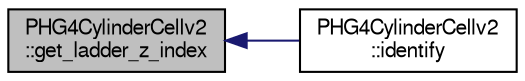 digraph "PHG4CylinderCellv2::get_ladder_z_index"
{
  bgcolor="transparent";
  edge [fontname="FreeSans",fontsize="10",labelfontname="FreeSans",labelfontsize="10"];
  node [fontname="FreeSans",fontsize="10",shape=record];
  rankdir="LR";
  Node1 [label="PHG4CylinderCellv2\l::get_ladder_z_index",height=0.2,width=0.4,color="black", fillcolor="grey75", style="filled" fontcolor="black"];
  Node1 -> Node2 [dir="back",color="midnightblue",fontsize="10",style="solid",fontname="FreeSans"];
  Node2 [label="PHG4CylinderCellv2\l::identify",height=0.2,width=0.4,color="black",URL="$db/d16/classPHG4CylinderCellv2.html#a5095ac432b8446dc043ce59c5351dc0b"];
}
